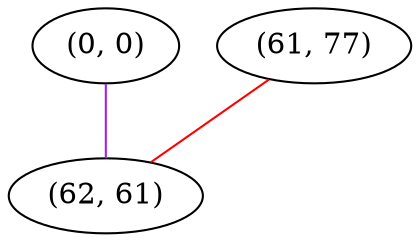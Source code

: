 graph "" {
"(0, 0)";
"(61, 77)";
"(62, 61)";
"(0, 0)" -- "(62, 61)"  [color=purple, key=0, weight=4];
"(61, 77)" -- "(62, 61)"  [color=red, key=0, weight=1];
}

